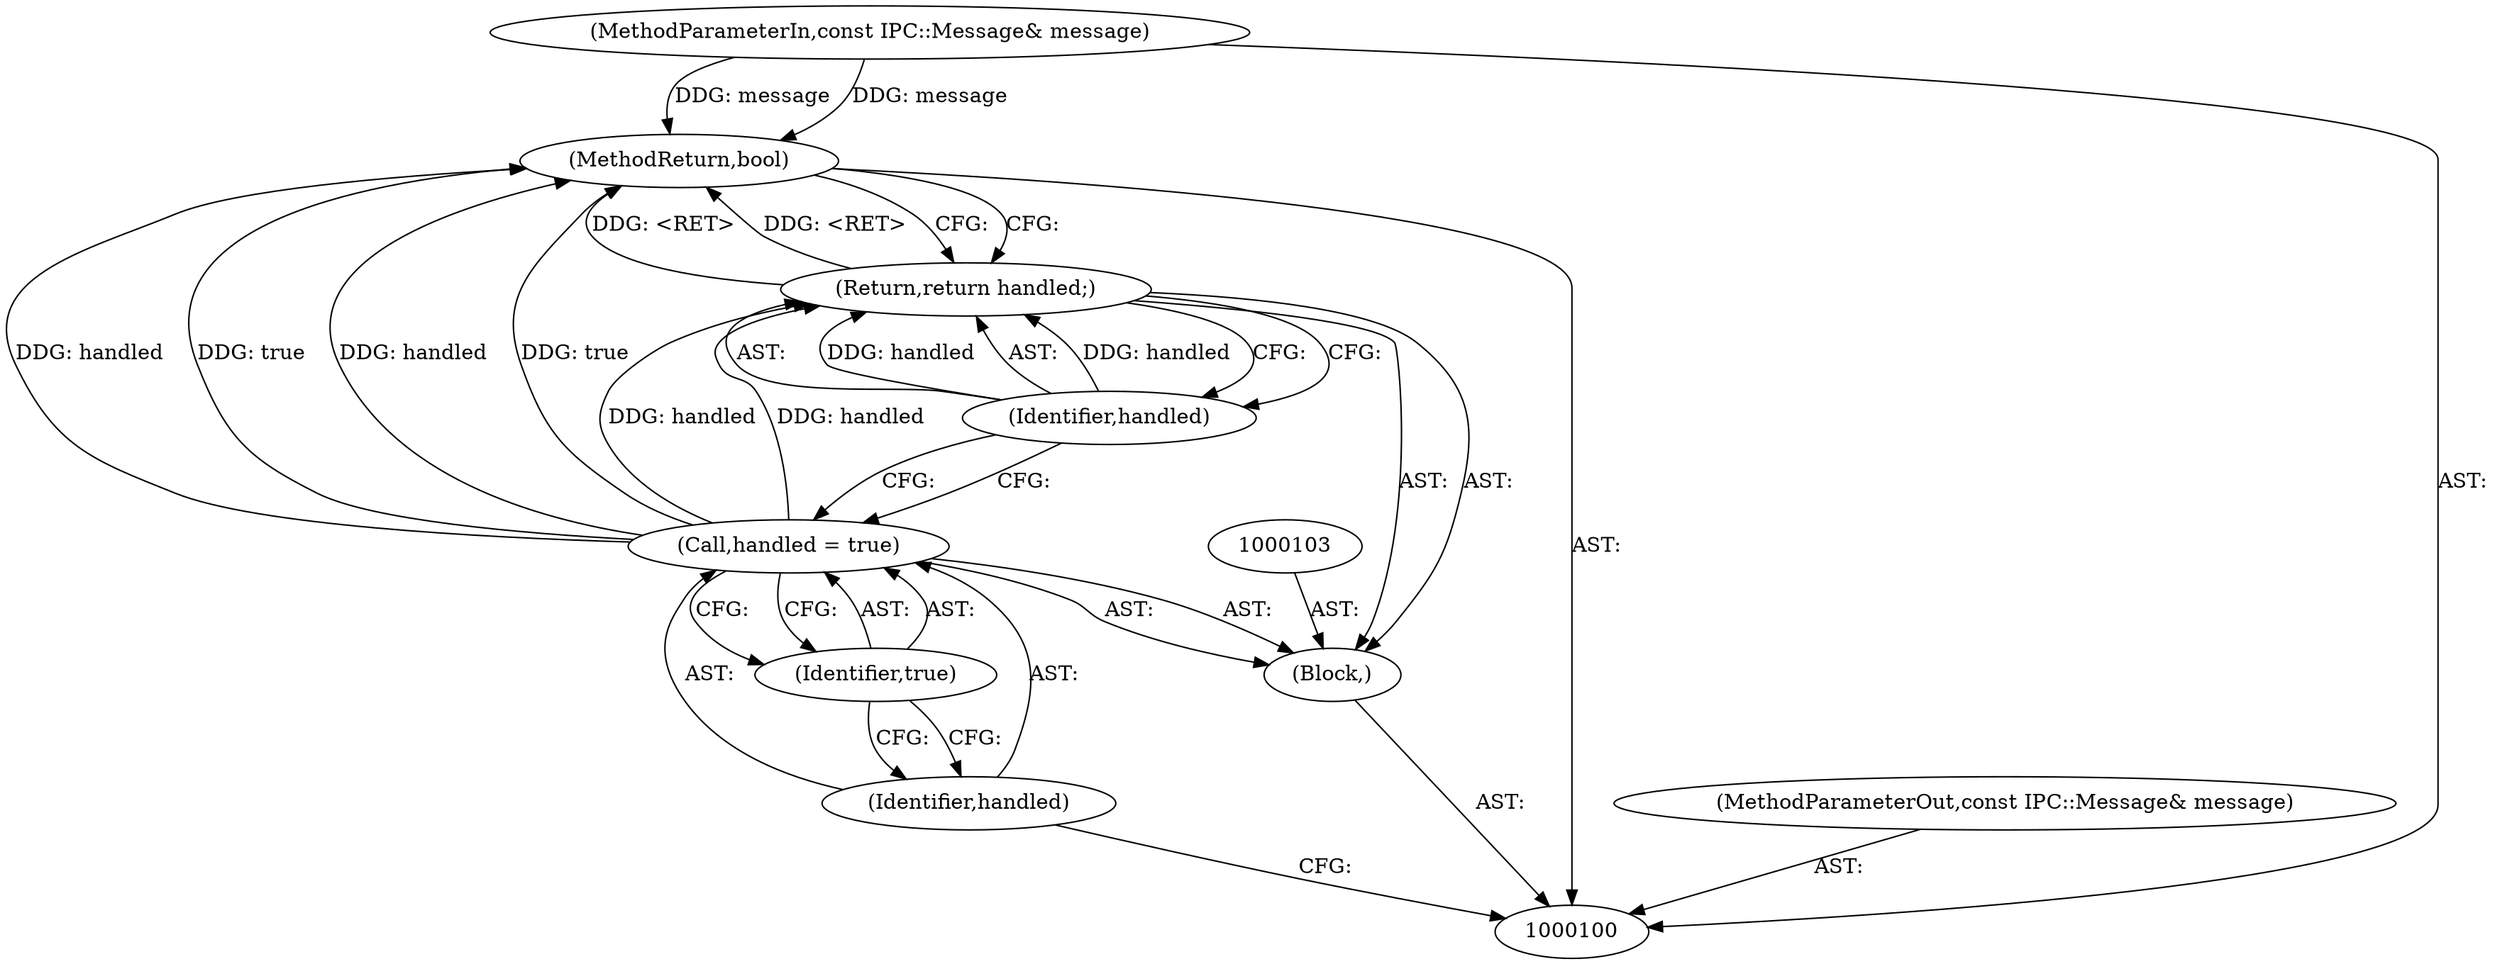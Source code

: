 digraph "0_Chrome_7a3439b3d169047c1c07f28a6f9cda341328980b" {
"1000109" [label="(MethodReturn,bool)"];
"1000102" [label="(Block,)"];
"1000101" [label="(MethodParameterIn,const IPC::Message& message)"];
"1000120" [label="(MethodParameterOut,const IPC::Message& message)"];
"1000108" [label="(Identifier,handled)"];
"1000107" [label="(Return,return handled;)"];
"1000106" [label="(Identifier,true)"];
"1000104" [label="(Call,handled = true)"];
"1000105" [label="(Identifier,handled)"];
"1000109" -> "1000100"  [label="AST: "];
"1000109" -> "1000107"  [label="CFG: "];
"1000104" -> "1000109"  [label="DDG: handled"];
"1000104" -> "1000109"  [label="DDG: true"];
"1000101" -> "1000109"  [label="DDG: message"];
"1000107" -> "1000109"  [label="DDG: <RET>"];
"1000102" -> "1000100"  [label="AST: "];
"1000103" -> "1000102"  [label="AST: "];
"1000104" -> "1000102"  [label="AST: "];
"1000107" -> "1000102"  [label="AST: "];
"1000101" -> "1000100"  [label="AST: "];
"1000101" -> "1000109"  [label="DDG: message"];
"1000120" -> "1000100"  [label="AST: "];
"1000108" -> "1000107"  [label="AST: "];
"1000108" -> "1000104"  [label="CFG: "];
"1000107" -> "1000108"  [label="CFG: "];
"1000108" -> "1000107"  [label="DDG: handled"];
"1000107" -> "1000102"  [label="AST: "];
"1000107" -> "1000108"  [label="CFG: "];
"1000108" -> "1000107"  [label="AST: "];
"1000109" -> "1000107"  [label="CFG: "];
"1000107" -> "1000109"  [label="DDG: <RET>"];
"1000108" -> "1000107"  [label="DDG: handled"];
"1000104" -> "1000107"  [label="DDG: handled"];
"1000106" -> "1000104"  [label="AST: "];
"1000106" -> "1000105"  [label="CFG: "];
"1000104" -> "1000106"  [label="CFG: "];
"1000104" -> "1000102"  [label="AST: "];
"1000104" -> "1000106"  [label="CFG: "];
"1000105" -> "1000104"  [label="AST: "];
"1000106" -> "1000104"  [label="AST: "];
"1000108" -> "1000104"  [label="CFG: "];
"1000104" -> "1000109"  [label="DDG: handled"];
"1000104" -> "1000109"  [label="DDG: true"];
"1000104" -> "1000107"  [label="DDG: handled"];
"1000105" -> "1000104"  [label="AST: "];
"1000105" -> "1000100"  [label="CFG: "];
"1000106" -> "1000105"  [label="CFG: "];
}
